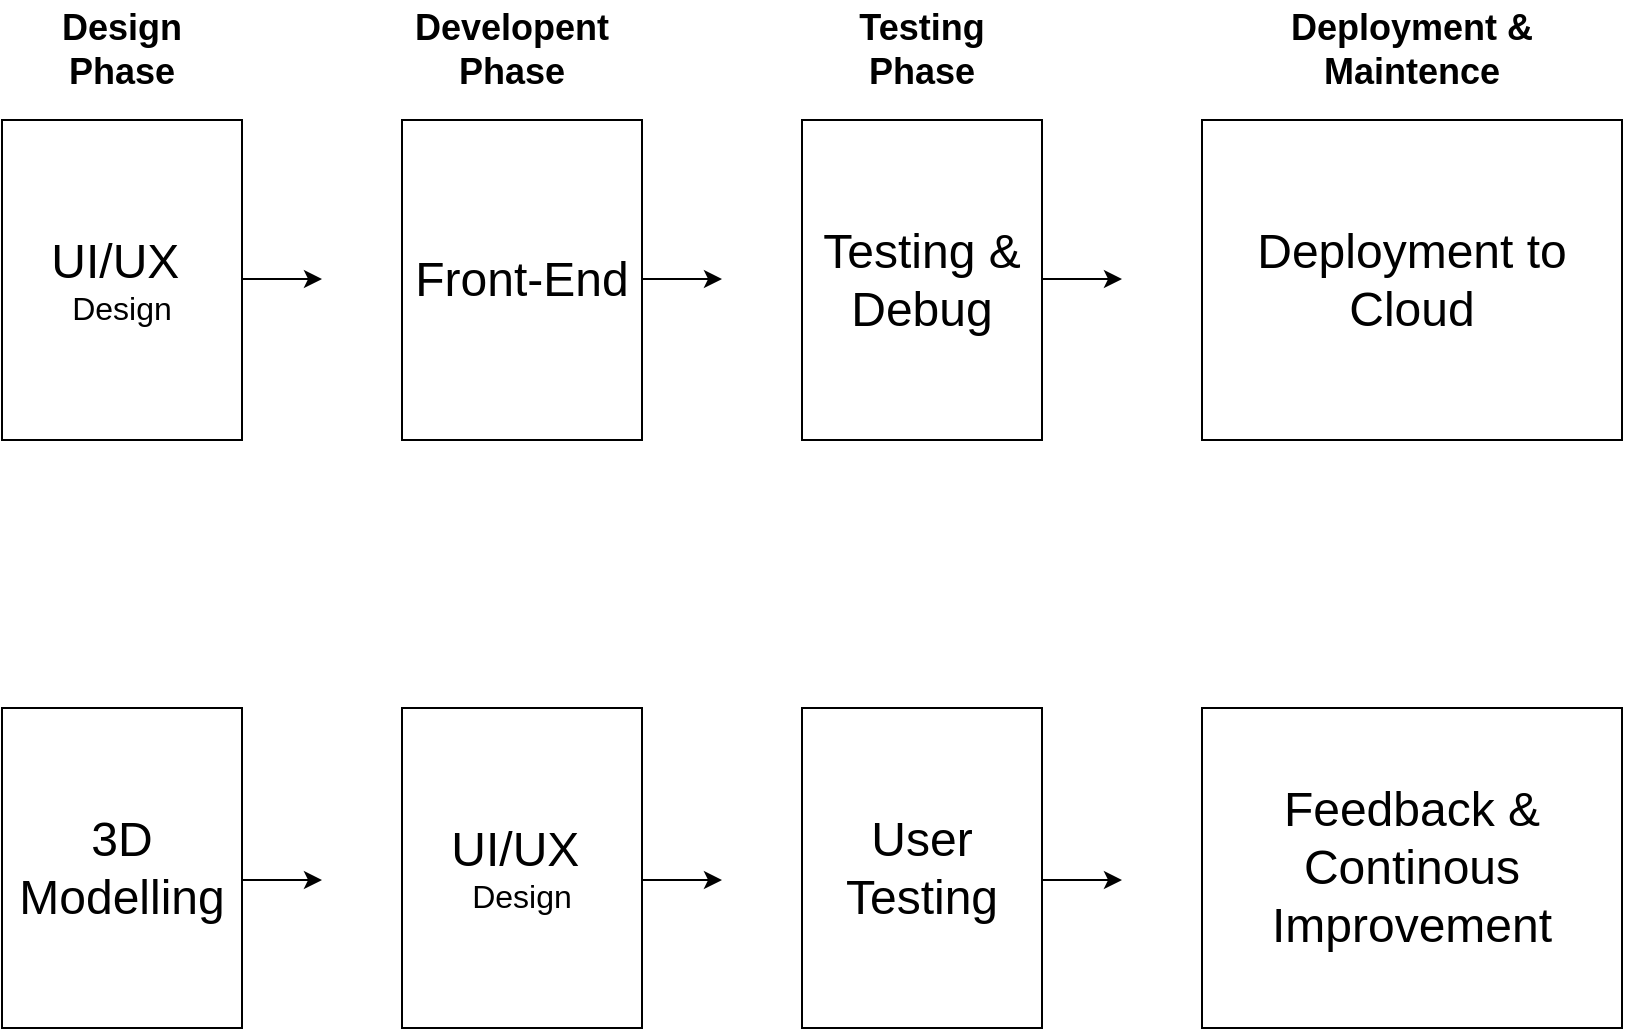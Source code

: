 <mxfile version="24.7.12">
  <diagram name="Page-1" id="stA2yRurdoPJgxd1jptE">
    <mxGraphModel dx="1423" dy="814" grid="1" gridSize="10" guides="1" tooltips="1" connect="1" arrows="1" fold="1" page="1" pageScale="1" pageWidth="1169" pageHeight="827" math="0" shadow="0">
      <root>
        <mxCell id="0" />
        <mxCell id="1" parent="0" />
        <mxCell id="oT29Q5vw0HbuR7jhEKLC-1" value="&lt;font style=&quot;font-size: 24px;&quot;&gt;UI/UX&amp;nbsp;&lt;/font&gt;&lt;div&gt;&lt;font size=&quot;3&quot;&gt;Design&lt;/font&gt;&lt;/div&gt;" style="rounded=0;whiteSpace=wrap;html=1;" parent="1" vertex="1">
          <mxGeometry x="200" y="120" width="120" height="160" as="geometry" />
        </mxCell>
        <mxCell id="oT29Q5vw0HbuR7jhEKLC-2" value="&lt;font style=&quot;font-size: 24px;&quot;&gt;Front-End&lt;/font&gt;" style="rounded=0;whiteSpace=wrap;html=1;" parent="1" vertex="1">
          <mxGeometry x="400" y="120" width="120" height="160" as="geometry" />
        </mxCell>
        <mxCell id="oT29Q5vw0HbuR7jhEKLC-3" value="&lt;font style=&quot;font-size: 24px;&quot;&gt;Testing &amp;amp; Debug&lt;/font&gt;" style="rounded=0;whiteSpace=wrap;html=1;" parent="1" vertex="1">
          <mxGeometry x="600" y="120" width="120" height="160" as="geometry" />
        </mxCell>
        <mxCell id="oT29Q5vw0HbuR7jhEKLC-4" value="&lt;font style=&quot;font-size: 24px;&quot;&gt;Deployment to Cloud&lt;/font&gt;" style="rounded=0;whiteSpace=wrap;html=1;" parent="1" vertex="1">
          <mxGeometry x="800" y="120" width="210" height="160" as="geometry" />
        </mxCell>
        <mxCell id="oT29Q5vw0HbuR7jhEKLC-8" value="&lt;font style=&quot;font-size: 24px;&quot;&gt;3D Modelling&lt;/font&gt;" style="rounded=0;whiteSpace=wrap;html=1;" parent="1" vertex="1">
          <mxGeometry x="200" y="414" width="120" height="160" as="geometry" />
        </mxCell>
        <mxCell id="oT29Q5vw0HbuR7jhEKLC-9" value="&lt;font style=&quot;font-size: 24px;&quot;&gt;UI/UX&amp;nbsp;&lt;/font&gt;&lt;div&gt;&lt;font size=&quot;3&quot;&gt;Design&lt;/font&gt;&lt;/div&gt;" style="rounded=0;whiteSpace=wrap;html=1;" parent="1" vertex="1">
          <mxGeometry x="400" y="414" width="120" height="160" as="geometry" />
        </mxCell>
        <mxCell id="oT29Q5vw0HbuR7jhEKLC-10" value="&lt;font style=&quot;font-size: 24px;&quot;&gt;User Testing&lt;/font&gt;" style="rounded=0;whiteSpace=wrap;html=1;" parent="1" vertex="1">
          <mxGeometry x="600" y="414" width="120" height="160" as="geometry" />
        </mxCell>
        <mxCell id="oT29Q5vw0HbuR7jhEKLC-11" value="&lt;font style=&quot;font-size: 24px;&quot;&gt;&lt;font style=&quot;&quot;&gt;Feedback &amp;amp; Continous Improv&lt;/font&gt;ement&lt;/font&gt;" style="rounded=0;whiteSpace=wrap;html=1;" parent="1" vertex="1">
          <mxGeometry x="800" y="414" width="210" height="160" as="geometry" />
        </mxCell>
        <mxCell id="oT29Q5vw0HbuR7jhEKLC-12" value="&lt;b&gt;&lt;font style=&quot;font-size: 18px;&quot;&gt;Design Phase&lt;/font&gt;&lt;/b&gt;" style="text;html=1;align=center;verticalAlign=middle;whiteSpace=wrap;rounded=0;" parent="1" vertex="1">
          <mxGeometry x="200" y="60" width="120" height="50" as="geometry" />
        </mxCell>
        <mxCell id="oT29Q5vw0HbuR7jhEKLC-13" value="&lt;b&gt;&lt;font style=&quot;font-size: 18px;&quot;&gt;Developent Phase&lt;/font&gt;&lt;/b&gt;" style="text;html=1;align=center;verticalAlign=middle;whiteSpace=wrap;rounded=0;" parent="1" vertex="1">
          <mxGeometry x="400" y="70" width="110" height="30" as="geometry" />
        </mxCell>
        <mxCell id="oT29Q5vw0HbuR7jhEKLC-14" value="&lt;b&gt;&lt;font style=&quot;font-size: 18px;&quot;&gt;Testing Phase&lt;/font&gt;&lt;/b&gt;" style="text;html=1;align=center;verticalAlign=middle;whiteSpace=wrap;rounded=0;" parent="1" vertex="1">
          <mxGeometry x="605" y="70" width="110" height="30" as="geometry" />
        </mxCell>
        <mxCell id="oT29Q5vw0HbuR7jhEKLC-15" value="&lt;b&gt;&lt;font style=&quot;font-size: 18px;&quot;&gt;Deployment &amp;amp; Maintence&lt;/font&gt;&lt;/b&gt;" style="text;html=1;align=center;verticalAlign=middle;whiteSpace=wrap;rounded=0;" parent="1" vertex="1">
          <mxGeometry x="825" y="70" width="160" height="30" as="geometry" />
        </mxCell>
        <mxCell id="oT29Q5vw0HbuR7jhEKLC-19" value="" style="endArrow=classic;html=1;rounded=0;" parent="1" edge="1">
          <mxGeometry width="50" height="50" relative="1" as="geometry">
            <mxPoint x="320" y="199.5" as="sourcePoint" />
            <mxPoint x="360" y="199.5" as="targetPoint" />
          </mxGeometry>
        </mxCell>
        <mxCell id="oT29Q5vw0HbuR7jhEKLC-23" value="" style="endArrow=classic;html=1;rounded=0;" parent="1" edge="1">
          <mxGeometry width="50" height="50" relative="1" as="geometry">
            <mxPoint x="520" y="199.5" as="sourcePoint" />
            <mxPoint x="560" y="199.5" as="targetPoint" />
          </mxGeometry>
        </mxCell>
        <mxCell id="oT29Q5vw0HbuR7jhEKLC-24" value="" style="endArrow=classic;html=1;rounded=0;" parent="1" edge="1">
          <mxGeometry width="50" height="50" relative="1" as="geometry">
            <mxPoint x="720" y="199.5" as="sourcePoint" />
            <mxPoint x="760" y="199.5" as="targetPoint" />
          </mxGeometry>
        </mxCell>
        <mxCell id="oT29Q5vw0HbuR7jhEKLC-25" value="" style="endArrow=classic;html=1;rounded=0;" parent="1" edge="1">
          <mxGeometry width="50" height="50" relative="1" as="geometry">
            <mxPoint x="320" y="500" as="sourcePoint" />
            <mxPoint x="360" y="500" as="targetPoint" />
          </mxGeometry>
        </mxCell>
        <mxCell id="oT29Q5vw0HbuR7jhEKLC-26" value="" style="endArrow=classic;html=1;rounded=0;" parent="1" edge="1">
          <mxGeometry width="50" height="50" relative="1" as="geometry">
            <mxPoint x="520" y="500" as="sourcePoint" />
            <mxPoint x="560" y="500" as="targetPoint" />
          </mxGeometry>
        </mxCell>
        <mxCell id="oT29Q5vw0HbuR7jhEKLC-27" value="" style="endArrow=classic;html=1;rounded=0;" parent="1" edge="1">
          <mxGeometry width="50" height="50" relative="1" as="geometry">
            <mxPoint x="720" y="500" as="sourcePoint" />
            <mxPoint x="760" y="500" as="targetPoint" />
          </mxGeometry>
        </mxCell>
      </root>
    </mxGraphModel>
  </diagram>
</mxfile>
